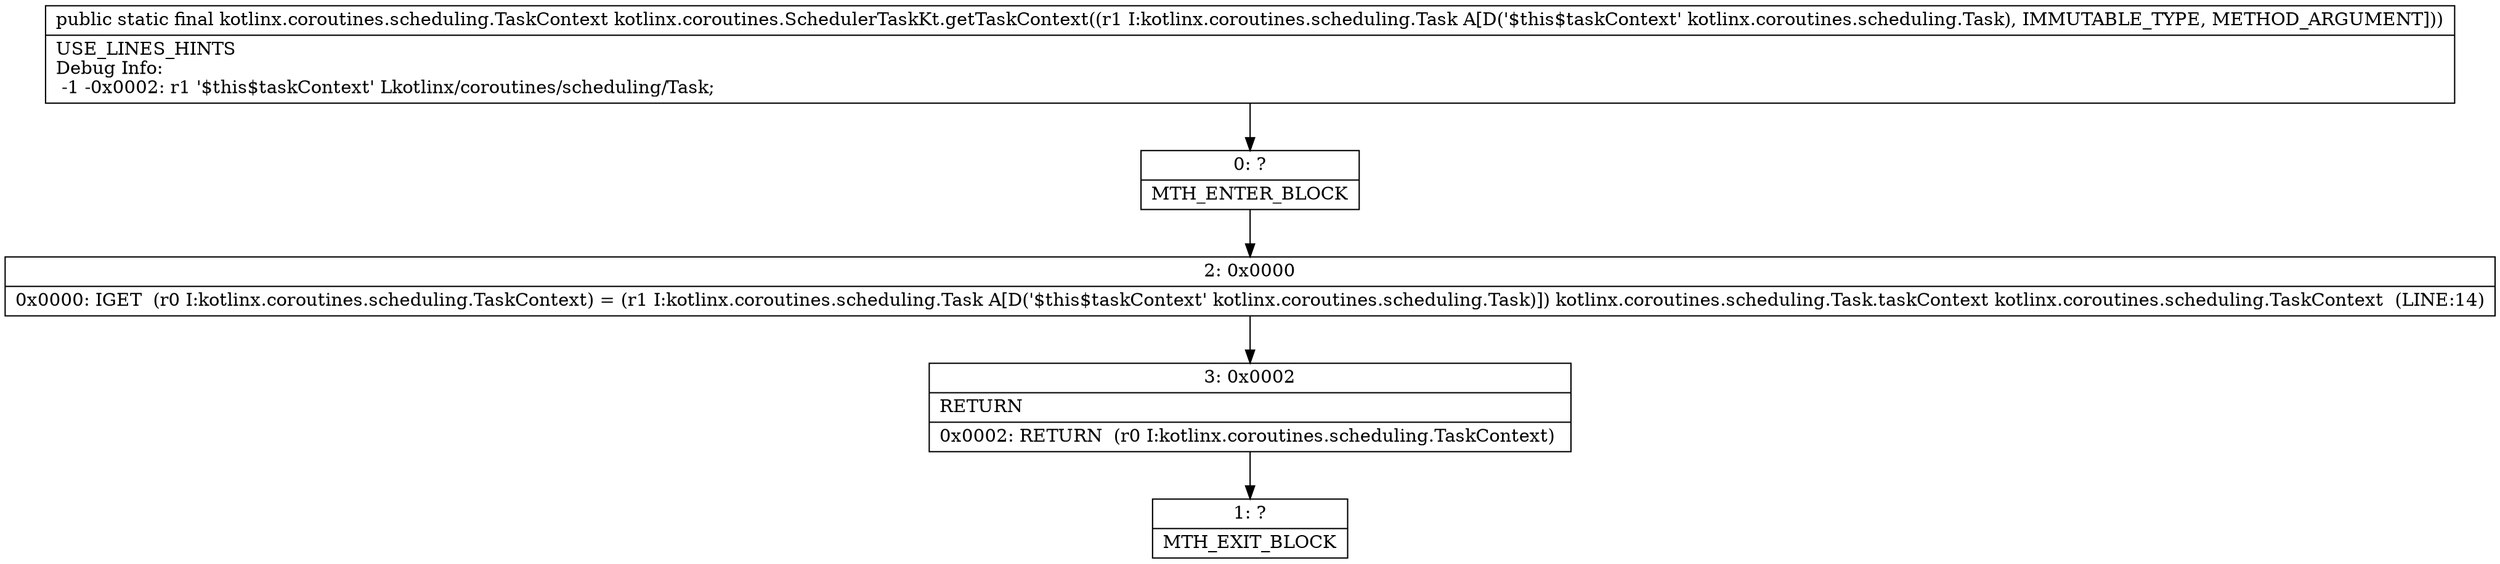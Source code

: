 digraph "CFG forkotlinx.coroutines.SchedulerTaskKt.getTaskContext(Lkotlinx\/coroutines\/scheduling\/Task;)Lkotlinx\/coroutines\/scheduling\/TaskContext;" {
Node_0 [shape=record,label="{0\:\ ?|MTH_ENTER_BLOCK\l}"];
Node_2 [shape=record,label="{2\:\ 0x0000|0x0000: IGET  (r0 I:kotlinx.coroutines.scheduling.TaskContext) = (r1 I:kotlinx.coroutines.scheduling.Task A[D('$this$taskContext' kotlinx.coroutines.scheduling.Task)]) kotlinx.coroutines.scheduling.Task.taskContext kotlinx.coroutines.scheduling.TaskContext  (LINE:14)\l}"];
Node_3 [shape=record,label="{3\:\ 0x0002|RETURN\l|0x0002: RETURN  (r0 I:kotlinx.coroutines.scheduling.TaskContext) \l}"];
Node_1 [shape=record,label="{1\:\ ?|MTH_EXIT_BLOCK\l}"];
MethodNode[shape=record,label="{public static final kotlinx.coroutines.scheduling.TaskContext kotlinx.coroutines.SchedulerTaskKt.getTaskContext((r1 I:kotlinx.coroutines.scheduling.Task A[D('$this$taskContext' kotlinx.coroutines.scheduling.Task), IMMUTABLE_TYPE, METHOD_ARGUMENT]))  | USE_LINES_HINTS\lDebug Info:\l  \-1 \-0x0002: r1 '$this$taskContext' Lkotlinx\/coroutines\/scheduling\/Task;\l}"];
MethodNode -> Node_0;Node_0 -> Node_2;
Node_2 -> Node_3;
Node_3 -> Node_1;
}

